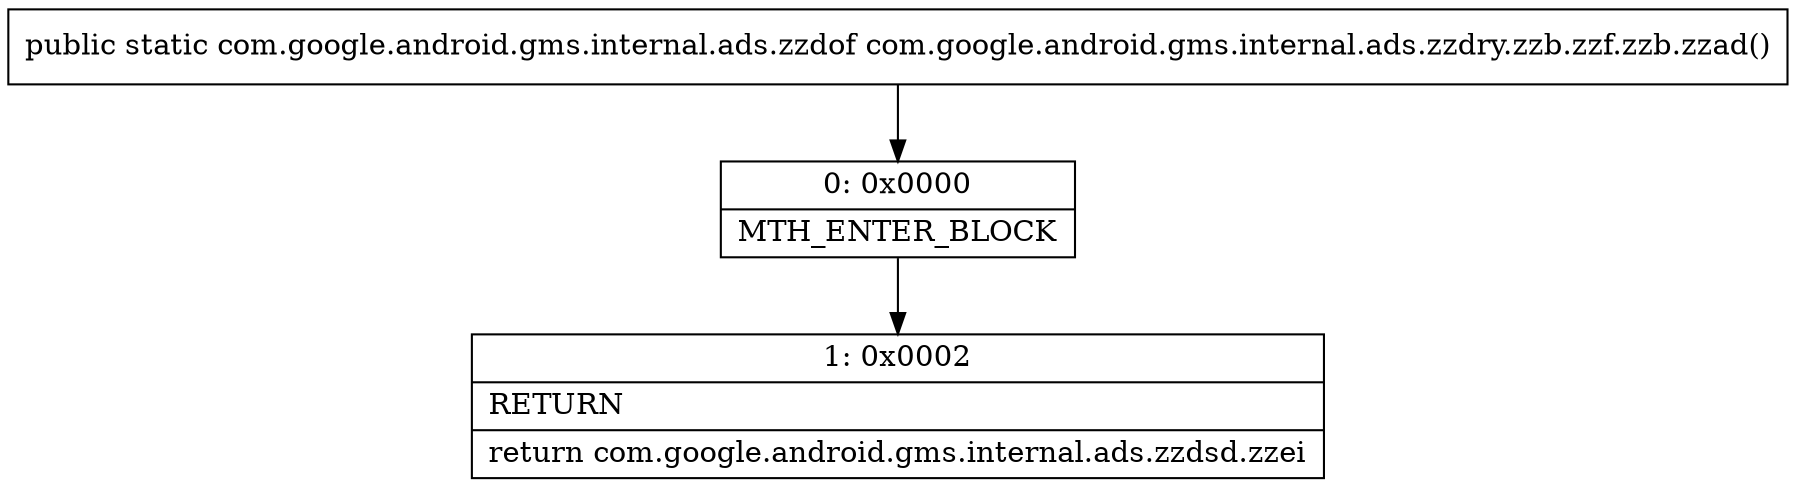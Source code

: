 digraph "CFG forcom.google.android.gms.internal.ads.zzdry.zzb.zzf.zzb.zzad()Lcom\/google\/android\/gms\/internal\/ads\/zzdof;" {
Node_0 [shape=record,label="{0\:\ 0x0000|MTH_ENTER_BLOCK\l}"];
Node_1 [shape=record,label="{1\:\ 0x0002|RETURN\l|return com.google.android.gms.internal.ads.zzdsd.zzei\l}"];
MethodNode[shape=record,label="{public static com.google.android.gms.internal.ads.zzdof com.google.android.gms.internal.ads.zzdry.zzb.zzf.zzb.zzad() }"];
MethodNode -> Node_0;
Node_0 -> Node_1;
}

